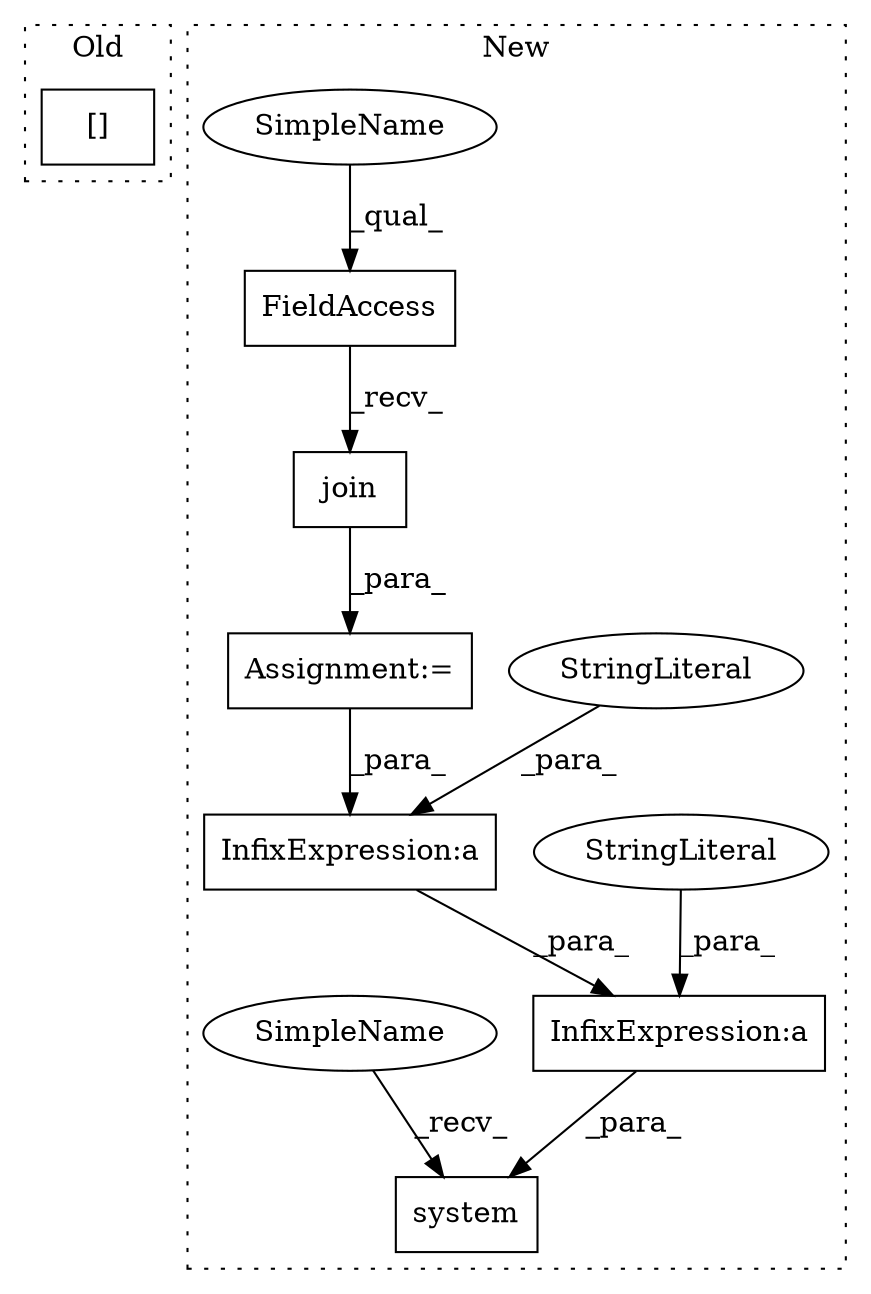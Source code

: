 digraph G {
subgraph cluster0 {
1 [label="[]" a="2" s="1234,1244" l="9,1" shape="box"];
label = "Old";
style="dotted";
}
subgraph cluster1 {
2 [label="system" a="32" s="2752,2808" l="7,1" shape="box"];
3 [label="join" a="32" s="2699,2733" l="5,1" shape="box"];
4 [label="Assignment:=" a="7" s="2689" l="1" shape="box"];
5 [label="FieldAccess" a="22" s="2691" l="7" shape="box"];
6 [label="InfixExpression:a" a="27" s="2768" l="3" shape="box"];
7 [label="InfixExpression:a" a="27" s="2784" l="3" shape="box"];
8 [label="StringLiteral" a="45" s="2761" l="7" shape="ellipse"];
9 [label="StringLiteral" a="45" s="2787" l="6" shape="ellipse"];
10 [label="SimpleName" a="42" s="2691" l="2" shape="ellipse"];
11 [label="SimpleName" a="42" s="2749" l="2" shape="ellipse"];
label = "New";
style="dotted";
}
3 -> 4 [label="_para_"];
4 -> 6 [label="_para_"];
5 -> 3 [label="_recv_"];
6 -> 7 [label="_para_"];
7 -> 2 [label="_para_"];
8 -> 6 [label="_para_"];
9 -> 7 [label="_para_"];
10 -> 5 [label="_qual_"];
11 -> 2 [label="_recv_"];
}